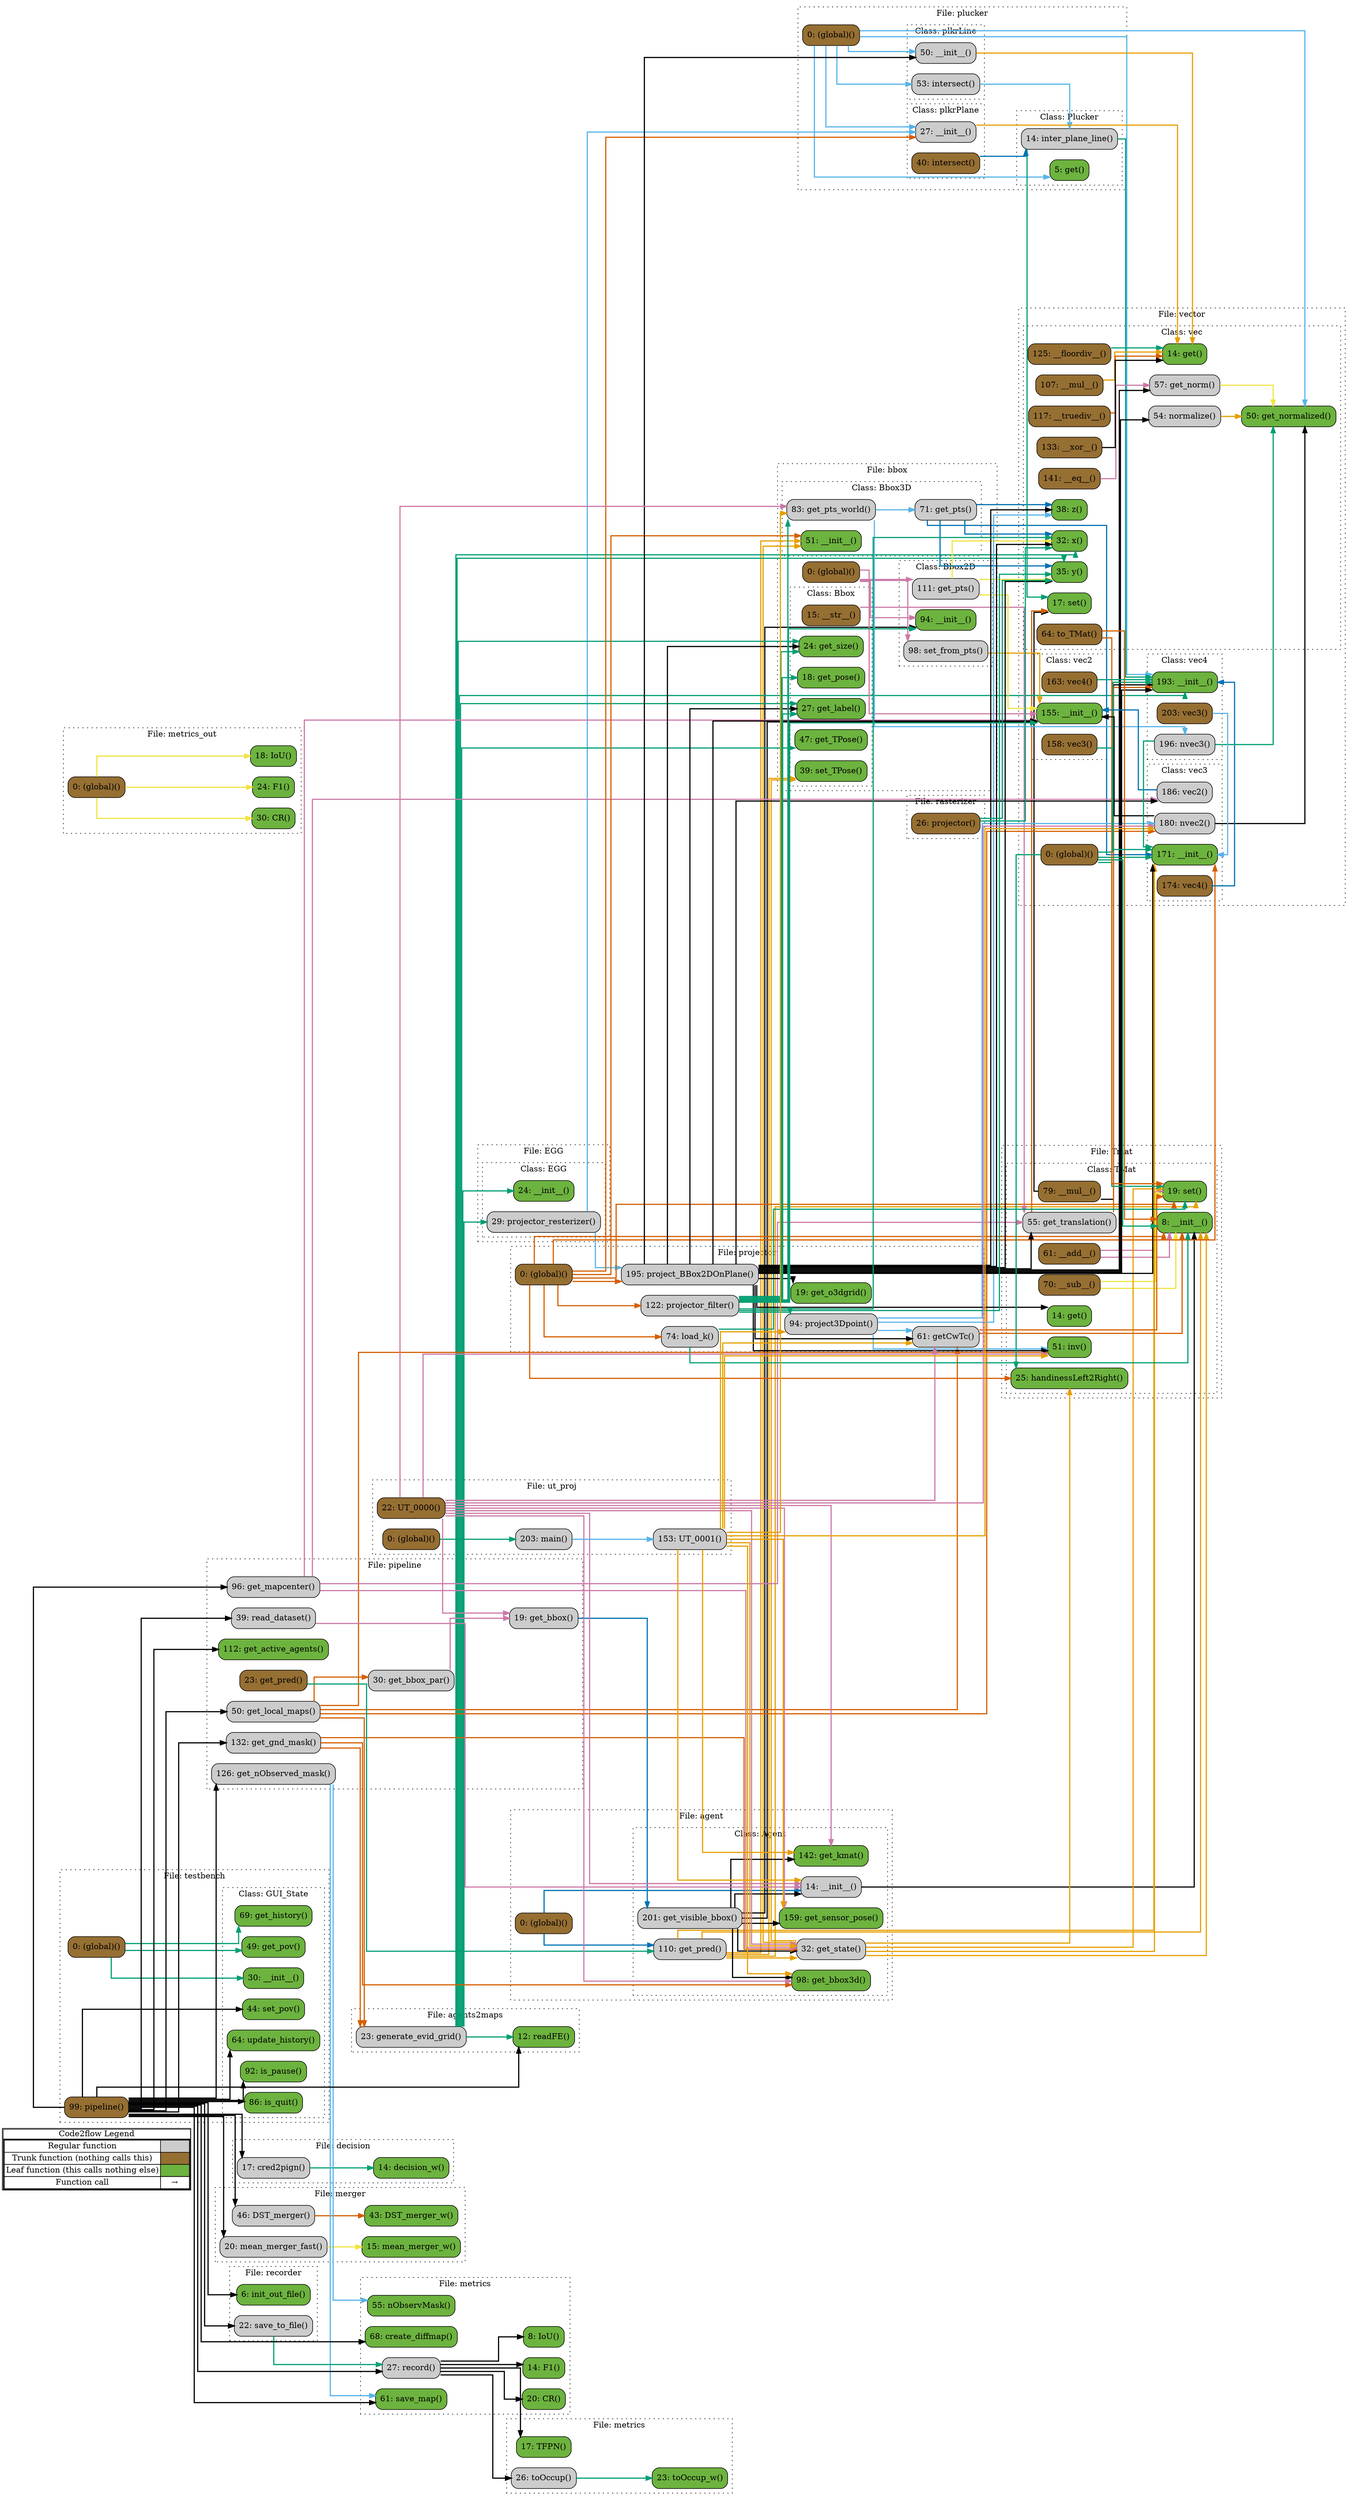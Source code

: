 digraph G {
concentrate=true;
splines="ortho";
rankdir="LR";
subgraph legend{
    rank = min;
    label = "legend";
    Legend [shape=none, margin=0, label = <
        <table cellspacing="0" cellpadding="0" border="1"><tr><td>Code2flow Legend</td></tr><tr><td>
        <table cellspacing="0">
        <tr><td>Regular function</td><td width="50px" bgcolor='#cccccc'></td></tr>
        <tr><td>Trunk function (nothing calls this)</td><td bgcolor='#966F33'></td></tr>
        <tr><td>Leaf function (this calls nothing else)</td><td bgcolor='#6db33f'></td></tr>
        <tr><td>Function call</td><td><font color='black'>&#8594;</font></td></tr>
        </table></td></tr></table>
        >];
}node_be4a7b30 [label="24: __init__()" name="EGG::EGG.__init__" shape="rect" style="rounded,filled" fillcolor="#6db33f" ];
node_9a057fca [label="29: projector_resterizer()" name="EGG::EGG.projector_resterizer" shape="rect" style="rounded,filled" fillcolor="#cccccc" ];
node_129e1fa7 [label="61: __add__()" name="Tmat::TMat.__add__" shape="rect" style="rounded,filled" fillcolor="#966F33" ];
node_a3ed733a [label="8: __init__()" name="Tmat::TMat.__init__" shape="rect" style="rounded,filled" fillcolor="#6db33f" ];
node_1c70ad70 [label="79: __mul__()" name="Tmat::TMat.__mul__" shape="rect" style="rounded,filled" fillcolor="#966F33" ];
node_ba9e1fb4 [label="70: __sub__()" name="Tmat::TMat.__sub__" shape="rect" style="rounded,filled" fillcolor="#966F33" ];
node_dc4f7469 [label="14: get()" name="Tmat::TMat.get" shape="rect" style="rounded,filled" fillcolor="#6db33f" ];
node_ba6b97c6 [label="55: get_translation()" name="Tmat::TMat.get_translation" shape="rect" style="rounded,filled" fillcolor="#cccccc" ];
node_a0618f61 [label="25: handinessLeft2Right()" name="Tmat::TMat.handinessLeft2Right" shape="rect" style="rounded,filled" fillcolor="#6db33f" ];
node_b265f142 [label="51: inv()" name="Tmat::TMat.inv" shape="rect" style="rounded,filled" fillcolor="#6db33f" ];
node_335c4992 [label="19: set()" name="Tmat::TMat.set" shape="rect" style="rounded,filled" fillcolor="#6db33f" ];
node_30267edd [label="0: (global)()" name="agent::(global)" shape="rect" style="rounded,filled" fillcolor="#966F33" ];
node_70d707e0 [label="14: __init__()" name="agent::Agent.__init__" shape="rect" style="rounded,filled" fillcolor="#cccccc" ];
node_33b36c85 [label="98: get_bbox3d()" name="agent::Agent.get_bbox3d" shape="rect" style="rounded,filled" fillcolor="#6db33f" ];
node_1848c652 [label="142: get_kmat()" name="agent::Agent.get_kmat" shape="rect" style="rounded,filled" fillcolor="#6db33f" ];
node_5edbae69 [label="110: get_pred()" name="agent::Agent.get_pred" shape="rect" style="rounded,filled" fillcolor="#cccccc" ];
node_a1e9c506 [label="159: get_sensor_pose()" name="agent::Agent.get_sensor_pose" shape="rect" style="rounded,filled" fillcolor="#6db33f" ];
node_a5d3c019 [label="32: get_state()" name="agent::Agent.get_state" shape="rect" style="rounded,filled" fillcolor="#cccccc" ];
node_da9e9408 [label="201: get_visible_bbox()" name="agent::Agent.get_visible_bbox" shape="rect" style="rounded,filled" fillcolor="#cccccc" ];
node_5f918a33 [label="23: generate_evid_grid()" name="agents2maps::generate_evid_grid" shape="rect" style="rounded,filled" fillcolor="#cccccc" ];
node_0011c80f [label="12: readFE()" name="agents2maps::readFE" shape="rect" style="rounded,filled" fillcolor="#6db33f" ];
node_c14fb05f [label="0: (global)()" name="bbox::(global)" shape="rect" style="rounded,filled" fillcolor="#966F33" ];
node_92352357 [label="15: __str__()" name="bbox::Bbox.__str__" shape="rect" style="rounded,filled" fillcolor="#966F33" ];
node_1adc32c6 [label="47: get_TPose()" name="bbox::Bbox.get_TPose" shape="rect" style="rounded,filled" fillcolor="#6db33f" ];
node_be3a6b54 [label="27: get_label()" name="bbox::Bbox.get_label" shape="rect" style="rounded,filled" fillcolor="#6db33f" ];
node_7fe3eb3d [label="18: get_pose()" name="bbox::Bbox.get_pose" shape="rect" style="rounded,filled" fillcolor="#6db33f" ];
node_be5d6eef [label="24: get_size()" name="bbox::Bbox.get_size" shape="rect" style="rounded,filled" fillcolor="#6db33f" ];
node_6a9101dc [label="39: set_TPose()" name="bbox::Bbox.set_TPose" shape="rect" style="rounded,filled" fillcolor="#6db33f" ];
node_34c6817d [label="94: __init__()" name="bbox::Bbox2D.__init__" shape="rect" style="rounded,filled" fillcolor="#6db33f" ];
node_fa83468c [label="111: get_pts()" name="bbox::Bbox2D.get_pts" shape="rect" style="rounded,filled" fillcolor="#cccccc" ];
node_b1f61be1 [label="98: set_from_pts()" name="bbox::Bbox2D.set_from_pts" shape="rect" style="rounded,filled" fillcolor="#cccccc" ];
node_7354f742 [label="51: __init__()" name="bbox::Bbox3D.__init__" shape="rect" style="rounded,filled" fillcolor="#6db33f" ];
node_28c025ad [label="71: get_pts()" name="bbox::Bbox3D.get_pts" shape="rect" style="rounded,filled" fillcolor="#cccccc" ];
node_71602362 [label="83: get_pts_world()" name="bbox::Bbox3D.get_pts_world" shape="rect" style="rounded,filled" fillcolor="#cccccc" ];
node_8389bcab [label="17: cred2pign()" name="decision::cred2pign" shape="rect" style="rounded,filled" fillcolor="#cccccc" ];
node_955a067a [label="14: decision_w()" name="decision::decision_w" shape="rect" style="rounded,filled" fillcolor="#6db33f" ];
node_6cd3e0a6 [label="46: DST_merger()" name="merger::DST_merger" shape="rect" style="rounded,filled" fillcolor="#cccccc" ];
node_70023d45 [label="43: DST_merger_w()" name="merger::DST_merger_w" shape="rect" style="rounded,filled" fillcolor="#6db33f" ];
node_2e8beb94 [label="20: mean_merger_fast()" name="merger::mean_merger_fast" shape="rect" style="rounded,filled" fillcolor="#cccccc" ];
node_44077a75 [label="15: mean_merger_w()" name="merger::mean_merger_w" shape="rect" style="rounded,filled" fillcolor="#6db33f" ];
node_a3e2378a [label="20: CR()" name="metrics::CR" shape="rect" style="rounded,filled" fillcolor="#6db33f" ];
node_49da846e [label="14: F1()" name="metrics::F1" shape="rect" style="rounded,filled" fillcolor="#6db33f" ];
node_23b2f1bc [label="8: IoU()" name="metrics::IoU" shape="rect" style="rounded,filled" fillcolor="#6db33f" ];
node_c1853efe [label="17: TFPN()" name="metrics::TFPN" shape="rect" style="rounded,filled" fillcolor="#6db33f" ];
node_964ee5c9 [label="68: create_diffmap()" name="metrics::create_diffmap" shape="rect" style="rounded,filled" fillcolor="#6db33f" ];
node_1f5919d9 [label="55: nObservMask()" name="metrics::nObservMask" shape="rect" style="rounded,filled" fillcolor="#6db33f" ];
node_a4c72c90 [label="27: record()" name="metrics::record" shape="rect" style="rounded,filled" fillcolor="#cccccc" ];
node_75cc2ab3 [label="61: save_map()" name="metrics::save_map" shape="rect" style="rounded,filled" fillcolor="#6db33f" ];
node_550a6993 [label="26: toOccup()" name="metrics::toOccup" shape="rect" style="rounded,filled" fillcolor="#cccccc" ];
node_4aa0bf5e [label="23: toOccup_w()" name="metrics::toOccup_w" shape="rect" style="rounded,filled" fillcolor="#6db33f" ];
node_ae5aaad4 [label="0: (global)()" name="metrics_out::(global)" shape="rect" style="rounded,filled" fillcolor="#966F33" ];
node_323cf3de [label="30: CR()" name="metrics_out::CR" shape="rect" style="rounded,filled" fillcolor="#6db33f" ];
node_67f3921a [label="24: F1()" name="metrics_out::F1" shape="rect" style="rounded,filled" fillcolor="#6db33f" ];
node_999586d9 [label="18: IoU()" name="metrics_out::IoU" shape="rect" style="rounded,filled" fillcolor="#6db33f" ];
node_951043c9 [label="112: get_active_agents()" name="pipeline::get_active_agents" shape="rect" style="rounded,filled" fillcolor="#6db33f" ];
node_b1f3bcfd [label="19: get_bbox()" name="pipeline::get_bbox" shape="rect" style="rounded,filled" fillcolor="#cccccc" ];
node_72640a1f [label="30: get_bbox_par()" name="pipeline::get_bbox_par" shape="rect" style="rounded,filled" fillcolor="#cccccc" ];
node_384ac516 [label="132: get_gnd_mask()" name="pipeline::get_gnd_mask" shape="rect" style="rounded,filled" fillcolor="#cccccc" ];
node_7a9f2a86 [label="50: get_local_maps()" name="pipeline::get_local_maps" shape="rect" style="rounded,filled" fillcolor="#cccccc" ];
node_ec7007c7 [label="96: get_mapcenter()" name="pipeline::get_mapcenter" shape="rect" style="rounded,filled" fillcolor="#cccccc" ];
node_e1a120b2 [label="126: get_nObserved_mask()" name="pipeline::get_nObserved_mask" shape="rect" style="rounded,filled" fillcolor="#cccccc" ];
node_4a3d864b [label="23: get_pred()" name="pipeline::get_pred" shape="rect" style="rounded,filled" fillcolor="#966F33" ];
node_dc359b5f [label="39: read_dataset()" name="pipeline::read_dataset" shape="rect" style="rounded,filled" fillcolor="#cccccc" ];
node_04e0922a [label="0: (global)()" name="plucker::(global)" shape="rect" style="rounded,filled" fillcolor="#966F33" ];
node_fecd6ce9 [label="5: get()" name="plucker::Plucker.get" shape="rect" style="rounded,filled" fillcolor="#6db33f" ];
node_056e42b3 [label="14: inter_plane_line()" name="plucker::Plucker.inter_plane_line" shape="rect" style="rounded,filled" fillcolor="#cccccc" ];
node_36e1bcd9 [label="50: __init__()" name="plucker::plkrLine.__init__" shape="rect" style="rounded,filled" fillcolor="#cccccc" ];
node_ba3af51a [label="53: intersect()" name="plucker::plkrLine.intersect" shape="rect" style="rounded,filled" fillcolor="#cccccc" ];
node_0efd8c21 [label="27: __init__()" name="plucker::plkrPlane.__init__" shape="rect" style="rounded,filled" fillcolor="#cccccc" ];
node_283eab05 [label="40: intersect()" name="plucker::plkrPlane.intersect" shape="rect" style="rounded,filled" fillcolor="#966F33" ];
node_780161ae [label="0: (global)()" name="projector::(global)" shape="rect" style="rounded,filled" fillcolor="#966F33" ];
node_ca1a81fe [label="61: getCwTc()" name="projector::getCwTc" shape="rect" style="rounded,filled" fillcolor="#cccccc" ];
node_4a9c868c [label="19: get_o3dgrid()" name="projector::get_o3dgrid" shape="rect" style="rounded,filled" fillcolor="#6db33f" ];
node_070f89db [label="74: load_k()" name="projector::load_k" shape="rect" style="rounded,filled" fillcolor="#cccccc" ];
node_a23d5e8a [label="94: project3Dpoint()" name="projector::project3Dpoint" shape="rect" style="rounded,filled" fillcolor="#cccccc" ];
node_630411d0 [label="195: project_BBox2DOnPlane()" name="projector::project_BBox2DOnPlane" shape="rect" style="rounded,filled" fillcolor="#cccccc" ];
node_a3a86103 [label="122: projector_filter()" name="projector::projector_filter" shape="rect" style="rounded,filled" fillcolor="#cccccc" ];
node_1f8df97b [label="26: projector()" name="rasterizer::projector" shape="rect" style="rounded,filled" fillcolor="#966F33" ];
node_044d73ef [label="6: init_out_file()" name="recorder::init_out_file" shape="rect" style="rounded,filled" fillcolor="#6db33f" ];
node_077b64eb [label="22: save_to_file()" name="recorder::save_to_file" shape="rect" style="rounded,filled" fillcolor="#cccccc" ];
node_8851522b [label="0: (global)()" name="testbench::(global)" shape="rect" style="rounded,filled" fillcolor="#966F33" ];
node_963dc16e [label="30: __init__()" name="testbench::GUI_State.__init__" shape="rect" style="rounded,filled" fillcolor="#6db33f" ];
node_42f934ab [label="69: get_history()" name="testbench::GUI_State.get_history" shape="rect" style="rounded,filled" fillcolor="#6db33f" ];
node_02df76ec [label="49: get_pov()" name="testbench::GUI_State.get_pov" shape="rect" style="rounded,filled" fillcolor="#6db33f" ];
node_32712435 [label="92: is_pause()" name="testbench::GUI_State.is_pause" shape="rect" style="rounded,filled" fillcolor="#6db33f" ];
node_87cc2e27 [label="86: is_quit()" name="testbench::GUI_State.is_quit" shape="rect" style="rounded,filled" fillcolor="#6db33f" ];
node_213ff641 [label="44: set_pov()" name="testbench::GUI_State.set_pov" shape="rect" style="rounded,filled" fillcolor="#6db33f" ];
node_d2e171f0 [label="64: update_history()" name="testbench::GUI_State.update_history" shape="rect" style="rounded,filled" fillcolor="#6db33f" ];
node_de81ec60 [label="99: pipeline()" name="testbench::pipeline" shape="rect" style="rounded,filled" fillcolor="#966F33" ];
node_df91437b [label="0: (global)()" name="ut_proj::(global)" shape="rect" style="rounded,filled" fillcolor="#966F33" ];
node_6068c14f [label="22: UT_0000()" name="ut_proj::UT_0000" shape="rect" style="rounded,filled" fillcolor="#966F33" ];
node_94da1c31 [label="153: UT_0001()" name="ut_proj::UT_0001" shape="rect" style="rounded,filled" fillcolor="#cccccc" ];
node_b1f0aca2 [label="203: main()" name="ut_proj::main" shape="rect" style="rounded,filled" fillcolor="#cccccc" ];
node_8e1653e3 [label="0: (global)()" name="vector::(global)" shape="rect" style="rounded,filled" fillcolor="#966F33" ];
node_367a4c17 [label="141: __eq__()" name="vector::vec.__eq__" shape="rect" style="rounded,filled" fillcolor="#966F33" ];
node_047be9e3 [label="125: __floordiv__()" name="vector::vec.__floordiv__" shape="rect" style="rounded,filled" fillcolor="#966F33" ];
node_9475fe11 [label="107: __mul__()" name="vector::vec.__mul__" shape="rect" style="rounded,filled" fillcolor="#966F33" ];
node_bbb4d506 [label="117: __truediv__()" name="vector::vec.__truediv__" shape="rect" style="rounded,filled" fillcolor="#966F33" ];
node_30e3ed70 [label="133: __xor__()" name="vector::vec.__xor__" shape="rect" style="rounded,filled" fillcolor="#966F33" ];
node_23072eaf [label="14: get()" name="vector::vec.get" shape="rect" style="rounded,filled" fillcolor="#6db33f" ];
node_693841b4 [label="57: get_norm()" name="vector::vec.get_norm" shape="rect" style="rounded,filled" fillcolor="#cccccc" ];
node_b1a050ec [label="50: get_normalized()" name="vector::vec.get_normalized" shape="rect" style="rounded,filled" fillcolor="#6db33f" ];
node_7d39d991 [label="54: normalize()" name="vector::vec.normalize" shape="rect" style="rounded,filled" fillcolor="#cccccc" ];
node_040eab3c [label="17: set()" name="vector::vec.set" shape="rect" style="rounded,filled" fillcolor="#6db33f" ];
node_d2daccce [label="64: to_TMat()" name="vector::vec.to_TMat" shape="rect" style="rounded,filled" fillcolor="#966F33" ];
node_aafcffd1 [label="32: x()" name="vector::vec.x" shape="rect" style="rounded,filled" fillcolor="#6db33f" ];
node_fe43d996 [label="35: y()" name="vector::vec.y" shape="rect" style="rounded,filled" fillcolor="#6db33f" ];
node_f46b9be0 [label="38: z()" name="vector::vec.z" shape="rect" style="rounded,filled" fillcolor="#6db33f" ];
node_e2beb63b [label="155: __init__()" name="vector::vec2.__init__" shape="rect" style="rounded,filled" fillcolor="#6db33f" ];
node_afa3f38b [label="158: vec3()" name="vector::vec2.vec3" shape="rect" style="rounded,filled" fillcolor="#966F33" ];
node_3c2fcd23 [label="163: vec4()" name="vector::vec2.vec4" shape="rect" style="rounded,filled" fillcolor="#966F33" ];
node_878e832e [label="171: __init__()" name="vector::vec3.__init__" shape="rect" style="rounded,filled" fillcolor="#6db33f" ];
node_68e38ce0 [label="180: nvec2()" name="vector::vec3.nvec2" shape="rect" style="rounded,filled" fillcolor="#cccccc" ];
node_4adcc165 [label="186: vec2()" name="vector::vec3.vec2" shape="rect" style="rounded,filled" fillcolor="#cccccc" ];
node_6fe3c22d [label="174: vec4()" name="vector::vec3.vec4" shape="rect" style="rounded,filled" fillcolor="#966F33" ];
node_be8b83be [label="193: __init__()" name="vector::vec4.__init__" shape="rect" style="rounded,filled" fillcolor="#6db33f" ];
node_d7f5c06b [label="196: nvec3()" name="vector::vec4.nvec3" shape="rect" style="rounded,filled" fillcolor="#cccccc" ];
node_b636af3a [label="203: vec3()" name="vector::vec4.vec3" shape="rect" style="rounded,filled" fillcolor="#966F33" ];
node_9a057fca -> node_0efd8c21 [color="#56B4E9" penwidth="2"];
node_9a057fca -> node_630411d0 [color="#56B4E9" penwidth="2"];
node_129e1fa7 -> node_a3ed733a [color="#CC79A7" penwidth="2"];
node_129e1fa7 -> node_335c4992 [color="#CC79A7" penwidth="2"];
node_1c70ad70 -> node_040eab3c [color="#000000" penwidth="2"];
node_1c70ad70 -> node_be8b83be [color="#000000" penwidth="2"];
node_1c70ad70 -> node_be8b83be [color="#000000" penwidth="2"];
node_ba9e1fb4 -> node_a3ed733a [color="#F0E442" penwidth="2"];
node_ba9e1fb4 -> node_335c4992 [color="#F0E442" penwidth="2"];
node_ba6b97c6 -> node_040eab3c [color="#D55E00" penwidth="2"];
node_ba6b97c6 -> node_be8b83be [color="#D55E00" penwidth="2"];
node_30267edd -> node_70d707e0 [color="#0072B2" penwidth="2"];
node_30267edd -> node_5edbae69 [color="#0072B2" penwidth="2"];
node_70d707e0 -> node_a3ed733a [color="#000000" penwidth="2"];
node_5edbae69 -> node_a3ed733a [color="#E69F00" penwidth="2"];
node_5edbae69 -> node_335c4992 [color="#E69F00" penwidth="2"];
node_5edbae69 -> node_a5d3c019 [color="#E69F00" penwidth="2"];
node_5edbae69 -> node_6a9101dc [color="#E69F00" penwidth="2"];
node_5edbae69 -> node_7354f742 [color="#E69F00" penwidth="2"];
node_5edbae69 -> node_878e832e [color="#E69F00" penwidth="2"];
node_5edbae69 -> node_878e832e [color="#E69F00" penwidth="2"];
node_a5d3c019 -> node_a3ed733a [color="#E69F00" penwidth="2"];
node_a5d3c019 -> node_a0618f61 [color="#E69F00" penwidth="2"];
node_a5d3c019 -> node_a0618f61 [color="#E69F00" penwidth="2"];
node_a5d3c019 -> node_a0618f61 [color="#E69F00" penwidth="2"];
node_a5d3c019 -> node_335c4992 [color="#E69F00" penwidth="2"];
node_a5d3c019 -> node_6a9101dc [color="#E69F00" penwidth="2"];
node_a5d3c019 -> node_7354f742 [color="#E69F00" penwidth="2"];
node_a5d3c019 -> node_878e832e [color="#E69F00" penwidth="2"];
node_a5d3c019 -> node_878e832e [color="#E69F00" penwidth="2"];
node_da9e9408 -> node_70d707e0 [color="#000000" penwidth="2"];
node_da9e9408 -> node_33b36c85 [color="#000000" penwidth="2"];
node_da9e9408 -> node_1848c652 [color="#000000" penwidth="2"];
node_da9e9408 -> node_a1e9c506 [color="#000000" penwidth="2"];
node_da9e9408 -> node_a5d3c019 [color="#000000" penwidth="2"];
node_da9e9408 -> node_a5d3c019 [color="#000000" penwidth="2"];
node_da9e9408 -> node_34c6817d [color="#000000" penwidth="2"];
node_da9e9408 -> node_e2beb63b [color="#000000" penwidth="2"];
node_da9e9408 -> node_e2beb63b [color="#000000" penwidth="2"];
node_5f918a33 -> node_be4a7b30 [color="#009E73" penwidth="2"];
node_5f918a33 -> node_9a057fca [color="#009E73" penwidth="2"];
node_5f918a33 -> node_0011c80f [color="#009E73" penwidth="2"];
node_5f918a33 -> node_1adc32c6 [color="#009E73" penwidth="2"];
node_5f918a33 -> node_be3a6b54 [color="#009E73" penwidth="2"];
node_5f918a33 -> node_be5d6eef [color="#009E73" penwidth="2"];
node_5f918a33 -> node_aafcffd1 [color="#009E73" penwidth="2"];
node_5f918a33 -> node_fe43d996 [color="#009E73" penwidth="2"];
node_5f918a33 -> node_be8b83be [color="#009E73" penwidth="2"];
node_c14fb05f -> node_34c6817d [color="#CC79A7" penwidth="2"];
node_c14fb05f -> node_fa83468c [color="#CC79A7" penwidth="2"];
node_c14fb05f -> node_b1f61be1 [color="#CC79A7" penwidth="2"];
node_c14fb05f -> node_e2beb63b [color="#CC79A7" penwidth="2"];
node_c14fb05f -> node_e2beb63b [color="#CC79A7" penwidth="2"];
node_c14fb05f -> node_e2beb63b [color="#CC79A7" penwidth="2"];
node_c14fb05f -> node_e2beb63b [color="#CC79A7" penwidth="2"];
node_92352357 -> node_ba6b97c6 [color="#CC79A7" penwidth="2"];
node_fa83468c -> node_aafcffd1 [color="#F0E442" penwidth="2"];
node_fa83468c -> node_aafcffd1 [color="#F0E442" penwidth="2"];
node_fa83468c -> node_aafcffd1 [color="#F0E442" penwidth="2"];
node_fa83468c -> node_aafcffd1 [color="#F0E442" penwidth="2"];
node_fa83468c -> node_aafcffd1 [color="#F0E442" penwidth="2"];
node_fa83468c -> node_aafcffd1 [color="#F0E442" penwidth="2"];
node_fa83468c -> node_fe43d996 [color="#F0E442" penwidth="2"];
node_fa83468c -> node_fe43d996 [color="#F0E442" penwidth="2"];
node_fa83468c -> node_fe43d996 [color="#F0E442" penwidth="2"];
node_fa83468c -> node_fe43d996 [color="#F0E442" penwidth="2"];
node_fa83468c -> node_fe43d996 [color="#F0E442" penwidth="2"];
node_fa83468c -> node_fe43d996 [color="#F0E442" penwidth="2"];
node_fa83468c -> node_e2beb63b [color="#F0E442" penwidth="2"];
node_fa83468c -> node_e2beb63b [color="#F0E442" penwidth="2"];
node_fa83468c -> node_e2beb63b [color="#F0E442" penwidth="2"];
node_fa83468c -> node_e2beb63b [color="#F0E442" penwidth="2"];
node_b1f61be1 -> node_e2beb63b [color="#E69F00" penwidth="2"];
node_b1f61be1 -> node_e2beb63b [color="#E69F00" penwidth="2"];
node_28c025ad -> node_aafcffd1 [color="#0072B2" penwidth="2"];
node_28c025ad -> node_aafcffd1 [color="#0072B2" penwidth="2"];
node_28c025ad -> node_aafcffd1 [color="#0072B2" penwidth="2"];
node_28c025ad -> node_aafcffd1 [color="#0072B2" penwidth="2"];
node_28c025ad -> node_aafcffd1 [color="#0072B2" penwidth="2"];
node_28c025ad -> node_aafcffd1 [color="#0072B2" penwidth="2"];
node_28c025ad -> node_aafcffd1 [color="#0072B2" penwidth="2"];
node_28c025ad -> node_aafcffd1 [color="#0072B2" penwidth="2"];
node_28c025ad -> node_aafcffd1 [color="#0072B2" penwidth="2"];
node_28c025ad -> node_aafcffd1 [color="#0072B2" penwidth="2"];
node_28c025ad -> node_aafcffd1 [color="#0072B2" penwidth="2"];
node_28c025ad -> node_aafcffd1 [color="#0072B2" penwidth="2"];
node_28c025ad -> node_fe43d996 [color="#0072B2" penwidth="2"];
node_28c025ad -> node_fe43d996 [color="#0072B2" penwidth="2"];
node_28c025ad -> node_fe43d996 [color="#0072B2" penwidth="2"];
node_28c025ad -> node_fe43d996 [color="#0072B2" penwidth="2"];
node_28c025ad -> node_fe43d996 [color="#0072B2" penwidth="2"];
node_28c025ad -> node_fe43d996 [color="#0072B2" penwidth="2"];
node_28c025ad -> node_fe43d996 [color="#0072B2" penwidth="2"];
node_28c025ad -> node_fe43d996 [color="#0072B2" penwidth="2"];
node_28c025ad -> node_fe43d996 [color="#0072B2" penwidth="2"];
node_28c025ad -> node_fe43d996 [color="#0072B2" penwidth="2"];
node_28c025ad -> node_fe43d996 [color="#0072B2" penwidth="2"];
node_28c025ad -> node_fe43d996 [color="#0072B2" penwidth="2"];
node_28c025ad -> node_f46b9be0 [color="#0072B2" penwidth="2"];
node_28c025ad -> node_f46b9be0 [color="#0072B2" penwidth="2"];
node_28c025ad -> node_f46b9be0 [color="#0072B2" penwidth="2"];
node_28c025ad -> node_f46b9be0 [color="#0072B2" penwidth="2"];
node_28c025ad -> node_f46b9be0 [color="#0072B2" penwidth="2"];
node_28c025ad -> node_f46b9be0 [color="#0072B2" penwidth="2"];
node_28c025ad -> node_f46b9be0 [color="#0072B2" penwidth="2"];
node_28c025ad -> node_f46b9be0 [color="#0072B2" penwidth="2"];
node_28c025ad -> node_f46b9be0 [color="#0072B2" penwidth="2"];
node_28c025ad -> node_f46b9be0 [color="#0072B2" penwidth="2"];
node_28c025ad -> node_f46b9be0 [color="#0072B2" penwidth="2"];
node_28c025ad -> node_f46b9be0 [color="#0072B2" penwidth="2"];
node_28c025ad -> node_878e832e [color="#0072B2" penwidth="2"];
node_28c025ad -> node_878e832e [color="#0072B2" penwidth="2"];
node_28c025ad -> node_878e832e [color="#0072B2" penwidth="2"];
node_28c025ad -> node_878e832e [color="#0072B2" penwidth="2"];
node_28c025ad -> node_878e832e [color="#0072B2" penwidth="2"];
node_28c025ad -> node_878e832e [color="#0072B2" penwidth="2"];
node_28c025ad -> node_878e832e [color="#0072B2" penwidth="2"];
node_28c025ad -> node_878e832e [color="#0072B2" penwidth="2"];
node_71602362 -> node_28c025ad [color="#56B4E9" penwidth="2"];
node_71602362 -> node_d7f5c06b [color="#56B4E9" penwidth="2"];
node_8389bcab -> node_955a067a [color="#009E73" penwidth="2"];
node_6cd3e0a6 -> node_70023d45 [color="#D55E00" penwidth="2"];
node_2e8beb94 -> node_44077a75 [color="#F0E442" penwidth="2"];
node_a4c72c90 -> node_a3e2378a [color="#000000" penwidth="2"];
node_a4c72c90 -> node_a3e2378a [color="#000000" penwidth="2"];
node_a4c72c90 -> node_49da846e [color="#000000" penwidth="2"];
node_a4c72c90 -> node_49da846e [color="#000000" penwidth="2"];
node_a4c72c90 -> node_23b2f1bc [color="#000000" penwidth="2"];
node_a4c72c90 -> node_23b2f1bc [color="#000000" penwidth="2"];
node_a4c72c90 -> node_c1853efe [color="#000000" penwidth="2"];
node_a4c72c90 -> node_c1853efe [color="#000000" penwidth="2"];
node_a4c72c90 -> node_550a6993 [color="#000000" penwidth="2"];
node_a4c72c90 -> node_550a6993 [color="#000000" penwidth="2"];
node_550a6993 -> node_4aa0bf5e [color="#009E73" penwidth="2"];
node_ae5aaad4 -> node_323cf3de [color="#F0E442" penwidth="2"];
node_ae5aaad4 -> node_67f3921a [color="#F0E442" penwidth="2"];
node_ae5aaad4 -> node_999586d9 [color="#F0E442" penwidth="2"];
node_b1f3bcfd -> node_da9e9408 [color="#0072B2" penwidth="2"];
node_72640a1f -> node_b1f3bcfd [color="#CC79A7" penwidth="2"];
node_384ac516 -> node_33b36c85 [color="#D55E00" penwidth="2"];
node_384ac516 -> node_a5d3c019 [color="#D55E00" penwidth="2"];
node_384ac516 -> node_5f918a33 [color="#D55E00" penwidth="2"];
node_7a9f2a86 -> node_b265f142 [color="#D55E00" penwidth="2"];
node_7a9f2a86 -> node_5f918a33 [color="#D55E00" penwidth="2"];
node_7a9f2a86 -> node_72640a1f [color="#D55E00" penwidth="2"];
node_7a9f2a86 -> node_ca1a81fe [color="#D55E00" penwidth="2"];
node_7a9f2a86 -> node_68e38ce0 [color="#D55E00" penwidth="2"];
node_ec7007c7 -> node_ba6b97c6 [color="#CC79A7" penwidth="2"];
node_ec7007c7 -> node_a5d3c019 [color="#CC79A7" penwidth="2"];
node_ec7007c7 -> node_e2beb63b [color="#CC79A7" penwidth="2"];
node_ec7007c7 -> node_4adcc165 [color="#CC79A7" penwidth="2"];
node_e1a120b2 -> node_1f5919d9 [color="#56B4E9" penwidth="2"];
node_e1a120b2 -> node_75cc2ab3 [color="#56B4E9" penwidth="2"];
node_4a3d864b -> node_5edbae69 [color="#009E73" penwidth="2"];
node_dc359b5f -> node_70d707e0 [color="#CC79A7" penwidth="2"];
node_dc359b5f -> node_70d707e0 [color="#CC79A7" penwidth="2"];
node_04e0922a -> node_fecd6ce9 [color="#56B4E9" penwidth="2"];
node_04e0922a -> node_fecd6ce9 [color="#56B4E9" penwidth="2"];
node_04e0922a -> node_36e1bcd9 [color="#56B4E9" penwidth="2"];
node_04e0922a -> node_ba3af51a [color="#56B4E9" penwidth="2"];
node_04e0922a -> node_0efd8c21 [color="#56B4E9" penwidth="2"];
node_04e0922a -> node_b1a050ec [color="#56B4E9" penwidth="2"];
node_04e0922a -> node_be8b83be [color="#56B4E9" penwidth="2"];
node_04e0922a -> node_be8b83be [color="#56B4E9" penwidth="2"];
node_04e0922a -> node_be8b83be [color="#56B4E9" penwidth="2"];
node_04e0922a -> node_be8b83be [color="#56B4E9" penwidth="2"];
node_04e0922a -> node_be8b83be [color="#56B4E9" penwidth="2"];
node_056e42b3 -> node_040eab3c [color="#009E73" penwidth="2"];
node_056e42b3 -> node_be8b83be [color="#009E73" penwidth="2"];
node_36e1bcd9 -> node_23072eaf [color="#E69F00" penwidth="2"];
node_36e1bcd9 -> node_23072eaf [color="#E69F00" penwidth="2"];
node_36e1bcd9 -> node_23072eaf [color="#E69F00" penwidth="2"];
node_36e1bcd9 -> node_23072eaf [color="#E69F00" penwidth="2"];
node_ba3af51a -> node_056e42b3 [color="#56B4E9" penwidth="2"];
node_0efd8c21 -> node_23072eaf [color="#E69F00" penwidth="2"];
node_0efd8c21 -> node_23072eaf [color="#E69F00" penwidth="2"];
node_0efd8c21 -> node_23072eaf [color="#E69F00" penwidth="2"];
node_283eab05 -> node_056e42b3 [color="#0072B2" penwidth="2"];
node_780161ae -> node_a3ed733a [color="#D55E00" penwidth="2"];
node_780161ae -> node_a3ed733a [color="#D55E00" penwidth="2"];
node_780161ae -> node_a0618f61 [color="#D55E00" penwidth="2"];
node_780161ae -> node_a0618f61 [color="#D55E00" penwidth="2"];
node_780161ae -> node_335c4992 [color="#D55E00" penwidth="2"];
node_780161ae -> node_335c4992 [color="#D55E00" penwidth="2"];
node_780161ae -> node_7354f742 [color="#D55E00" penwidth="2"];
node_780161ae -> node_0efd8c21 [color="#D55E00" penwidth="2"];
node_780161ae -> node_070f89db [color="#D55E00" penwidth="2"];
node_780161ae -> node_630411d0 [color="#D55E00" penwidth="2"];
node_780161ae -> node_a3a86103 [color="#D55E00" penwidth="2"];
node_780161ae -> node_878e832e [color="#D55E00" penwidth="2"];
node_780161ae -> node_878e832e [color="#D55E00" penwidth="2"];
node_ca1a81fe -> node_a3ed733a [color="#D55E00" penwidth="2"];
node_ca1a81fe -> node_335c4992 [color="#D55E00" penwidth="2"];
node_070f89db -> node_a3ed733a [color="#009E73" penwidth="2"];
node_070f89db -> node_335c4992 [color="#009E73" penwidth="2"];
node_a23d5e8a -> node_b265f142 [color="#56B4E9" penwidth="2"];
node_a23d5e8a -> node_ca1a81fe [color="#56B4E9" penwidth="2"];
node_a23d5e8a -> node_f46b9be0 [color="#56B4E9" penwidth="2"];
node_a23d5e8a -> node_68e38ce0 [color="#56B4E9" penwidth="2"];
node_630411d0 -> node_dc4f7469 [color="#000000" penwidth="2"];
node_630411d0 -> node_ba6b97c6 [color="#000000" penwidth="2"];
node_630411d0 -> node_ba6b97c6 [color="#000000" penwidth="2"];
node_630411d0 -> node_b265f142 [color="#000000" penwidth="2"];
node_630411d0 -> node_be3a6b54 [color="#000000" penwidth="2"];
node_630411d0 -> node_be5d6eef [color="#000000" penwidth="2"];
node_630411d0 -> node_be5d6eef [color="#000000" penwidth="2"];
node_630411d0 -> node_be5d6eef [color="#000000" penwidth="2"];
node_630411d0 -> node_be5d6eef [color="#000000" penwidth="2"];
node_630411d0 -> node_be5d6eef [color="#000000" penwidth="2"];
node_630411d0 -> node_be5d6eef [color="#000000" penwidth="2"];
node_630411d0 -> node_36e1bcd9 [color="#000000" penwidth="2"];
node_630411d0 -> node_ca1a81fe [color="#000000" penwidth="2"];
node_630411d0 -> node_4a9c868c [color="#000000" penwidth="2"];
node_630411d0 -> node_693841b4 [color="#000000" penwidth="2"];
node_630411d0 -> node_693841b4 [color="#000000" penwidth="2"];
node_630411d0 -> node_7d39d991 [color="#000000" penwidth="2"];
node_630411d0 -> node_aafcffd1 [color="#000000" penwidth="2"];
node_630411d0 -> node_aafcffd1 [color="#000000" penwidth="2"];
node_630411d0 -> node_aafcffd1 [color="#000000" penwidth="2"];
node_630411d0 -> node_aafcffd1 [color="#000000" penwidth="2"];
node_630411d0 -> node_aafcffd1 [color="#000000" penwidth="2"];
node_630411d0 -> node_aafcffd1 [color="#000000" penwidth="2"];
node_630411d0 -> node_aafcffd1 [color="#000000" penwidth="2"];
node_630411d0 -> node_aafcffd1 [color="#000000" penwidth="2"];
node_630411d0 -> node_aafcffd1 [color="#000000" penwidth="2"];
node_630411d0 -> node_aafcffd1 [color="#000000" penwidth="2"];
node_630411d0 -> node_aafcffd1 [color="#000000" penwidth="2"];
node_630411d0 -> node_fe43d996 [color="#000000" penwidth="2"];
node_630411d0 -> node_fe43d996 [color="#000000" penwidth="2"];
node_630411d0 -> node_fe43d996 [color="#000000" penwidth="2"];
node_630411d0 -> node_fe43d996 [color="#000000" penwidth="2"];
node_630411d0 -> node_fe43d996 [color="#000000" penwidth="2"];
node_630411d0 -> node_fe43d996 [color="#000000" penwidth="2"];
node_630411d0 -> node_fe43d996 [color="#000000" penwidth="2"];
node_630411d0 -> node_fe43d996 [color="#000000" penwidth="2"];
node_630411d0 -> node_fe43d996 [color="#000000" penwidth="2"];
node_630411d0 -> node_fe43d996 [color="#000000" penwidth="2"];
node_630411d0 -> node_fe43d996 [color="#000000" penwidth="2"];
node_630411d0 -> node_f46b9be0 [color="#000000" penwidth="2"];
node_630411d0 -> node_f46b9be0 [color="#000000" penwidth="2"];
node_630411d0 -> node_f46b9be0 [color="#000000" penwidth="2"];
node_630411d0 -> node_f46b9be0 [color="#000000" penwidth="2"];
node_630411d0 -> node_f46b9be0 [color="#000000" penwidth="2"];
node_630411d0 -> node_e2beb63b [color="#000000" penwidth="2"];
node_630411d0 -> node_878e832e [color="#000000" penwidth="2"];
node_630411d0 -> node_878e832e [color="#000000" penwidth="2"];
node_630411d0 -> node_878e832e [color="#000000" penwidth="2"];
node_630411d0 -> node_4adcc165 [color="#000000" penwidth="2"];
node_630411d0 -> node_be8b83be [color="#000000" penwidth="2"];
node_a3a86103 -> node_be3a6b54 [color="#009E73" penwidth="2"];
node_a3a86103 -> node_7fe3eb3d [color="#009E73" penwidth="2"];
node_a3a86103 -> node_7fe3eb3d [color="#009E73" penwidth="2"];
node_a3a86103 -> node_be5d6eef [color="#009E73" penwidth="2"];
node_a3a86103 -> node_be5d6eef [color="#009E73" penwidth="2"];
node_a3a86103 -> node_34c6817d [color="#009E73" penwidth="2"];
node_a3a86103 -> node_71602362 [color="#009E73" penwidth="2"];
node_a3a86103 -> node_a23d5e8a [color="#009E73" penwidth="2"];
node_a3a86103 -> node_aafcffd1 [color="#009E73" penwidth="2"];
node_a3a86103 -> node_aafcffd1 [color="#009E73" penwidth="2"];
node_a3a86103 -> node_aafcffd1 [color="#009E73" penwidth="2"];
node_a3a86103 -> node_aafcffd1 [color="#009E73" penwidth="2"];
node_a3a86103 -> node_aafcffd1 [color="#009E73" penwidth="2"];
node_a3a86103 -> node_fe43d996 [color="#009E73" penwidth="2"];
node_a3a86103 -> node_fe43d996 [color="#009E73" penwidth="2"];
node_a3a86103 -> node_fe43d996 [color="#009E73" penwidth="2"];
node_a3a86103 -> node_fe43d996 [color="#009E73" penwidth="2"];
node_a3a86103 -> node_fe43d996 [color="#009E73" penwidth="2"];
node_a3a86103 -> node_e2beb63b [color="#009E73" penwidth="2"];
node_a3a86103 -> node_e2beb63b [color="#009E73" penwidth="2"];
node_1f8df97b -> node_aafcffd1 [color="#009E73" penwidth="2"];
node_1f8df97b -> node_fe43d996 [color="#009E73" penwidth="2"];
node_077b64eb -> node_a4c72c90 [color="#009E73" penwidth="2"];
node_8851522b -> node_963dc16e [color="#009E73" penwidth="2"];
node_8851522b -> node_42f934ab [color="#009E73" penwidth="2"];
node_8851522b -> node_02df76ec [color="#009E73" penwidth="2"];
node_de81ec60 -> node_0011c80f [color="#000000" penwidth="2"];
node_de81ec60 -> node_8389bcab [color="#000000" penwidth="2"];
node_de81ec60 -> node_8389bcab [color="#000000" penwidth="2"];
node_de81ec60 -> node_6cd3e0a6 [color="#000000" penwidth="2"];
node_de81ec60 -> node_6cd3e0a6 [color="#000000" penwidth="2"];
node_de81ec60 -> node_6cd3e0a6 [color="#000000" penwidth="2"];
node_de81ec60 -> node_2e8beb94 [color="#000000" penwidth="2"];
node_de81ec60 -> node_964ee5c9 [color="#000000" penwidth="2"];
node_de81ec60 -> node_964ee5c9 [color="#000000" penwidth="2"];
node_de81ec60 -> node_a4c72c90 [color="#000000" penwidth="2"];
node_de81ec60 -> node_a4c72c90 [color="#000000" penwidth="2"];
node_de81ec60 -> node_75cc2ab3 [color="#000000" penwidth="2"];
node_de81ec60 -> node_75cc2ab3 [color="#000000" penwidth="2"];
node_de81ec60 -> node_75cc2ab3 [color="#000000" penwidth="2"];
node_de81ec60 -> node_75cc2ab3 [color="#000000" penwidth="2"];
node_de81ec60 -> node_75cc2ab3 [color="#000000" penwidth="2"];
node_de81ec60 -> node_75cc2ab3 [color="#000000" penwidth="2"];
node_de81ec60 -> node_75cc2ab3 [color="#000000" penwidth="2"];
node_de81ec60 -> node_75cc2ab3 [color="#000000" penwidth="2"];
node_de81ec60 -> node_75cc2ab3 [color="#000000" penwidth="2"];
node_de81ec60 -> node_75cc2ab3 [color="#000000" penwidth="2"];
node_de81ec60 -> node_951043c9 [color="#000000" penwidth="2"];
node_de81ec60 -> node_384ac516 [color="#000000" penwidth="2"];
node_de81ec60 -> node_7a9f2a86 [color="#000000" penwidth="2"];
node_de81ec60 -> node_ec7007c7 [color="#000000" penwidth="2"];
node_de81ec60 -> node_e1a120b2 [color="#000000" penwidth="2"];
node_de81ec60 -> node_dc359b5f [color="#000000" penwidth="2"];
node_de81ec60 -> node_044d73ef [color="#000000" penwidth="2"];
node_de81ec60 -> node_077b64eb [color="#000000" penwidth="2"];
node_de81ec60 -> node_077b64eb [color="#000000" penwidth="2"];
node_de81ec60 -> node_32712435 [color="#000000" penwidth="2"];
node_de81ec60 -> node_87cc2e27 [color="#000000" penwidth="2"];
node_de81ec60 -> node_87cc2e27 [color="#000000" penwidth="2"];
node_de81ec60 -> node_213ff641 [color="#000000" penwidth="2"];
node_de81ec60 -> node_d2e171f0 [color="#000000" penwidth="2"];
node_de81ec60 -> node_d2e171f0 [color="#000000" penwidth="2"];
node_df91437b -> node_b1f0aca2 [color="#009E73" penwidth="2"];
node_6068c14f -> node_b265f142 [color="#CC79A7" penwidth="2"];
node_6068c14f -> node_70d707e0 [color="#CC79A7" penwidth="2"];
node_6068c14f -> node_70d707e0 [color="#CC79A7" penwidth="2"];
node_6068c14f -> node_70d707e0 [color="#CC79A7" penwidth="2"];
node_6068c14f -> node_33b36c85 [color="#CC79A7" penwidth="2"];
node_6068c14f -> node_1848c652 [color="#CC79A7" penwidth="2"];
node_6068c14f -> node_1848c652 [color="#CC79A7" penwidth="2"];
node_6068c14f -> node_a1e9c506 [color="#CC79A7" penwidth="2"];
node_6068c14f -> node_a5d3c019 [color="#CC79A7" penwidth="2"];
node_6068c14f -> node_a5d3c019 [color="#CC79A7" penwidth="2"];
node_6068c14f -> node_71602362 [color="#CC79A7" penwidth="2"];
node_6068c14f -> node_71602362 [color="#CC79A7" penwidth="2"];
node_6068c14f -> node_b1f3bcfd [color="#CC79A7" penwidth="2"];
node_6068c14f -> node_b1f3bcfd [color="#CC79A7" penwidth="2"];
node_6068c14f -> node_ca1a81fe [color="#CC79A7" penwidth="2"];
node_6068c14f -> node_68e38ce0 [color="#CC79A7" penwidth="2"];
node_94da1c31 -> node_b265f142 [color="#E69F00" penwidth="2"];
node_94da1c31 -> node_70d707e0 [color="#E69F00" penwidth="2"];
node_94da1c31 -> node_70d707e0 [color="#E69F00" penwidth="2"];
node_94da1c31 -> node_70d707e0 [color="#E69F00" penwidth="2"];
node_94da1c31 -> node_33b36c85 [color="#E69F00" penwidth="2"];
node_94da1c31 -> node_1848c652 [color="#E69F00" penwidth="2"];
node_94da1c31 -> node_a1e9c506 [color="#E69F00" penwidth="2"];
node_94da1c31 -> node_a5d3c019 [color="#E69F00" penwidth="2"];
node_94da1c31 -> node_a5d3c019 [color="#E69F00" penwidth="2"];
node_94da1c31 -> node_71602362 [color="#E69F00" penwidth="2"];
node_94da1c31 -> node_ca1a81fe [color="#E69F00" penwidth="2"];
node_94da1c31 -> node_a23d5e8a [color="#E69F00" penwidth="2"];
node_94da1c31 -> node_68e38ce0 [color="#E69F00" penwidth="2"];
node_b1f0aca2 -> node_94da1c31 [color="#56B4E9" penwidth="2"];
node_8e1653e3 -> node_a3ed733a [color="#009E73" penwidth="2"];
node_8e1653e3 -> node_a3ed733a [color="#009E73" penwidth="2"];
node_8e1653e3 -> node_a0618f61 [color="#009E73" penwidth="2"];
node_8e1653e3 -> node_335c4992 [color="#009E73" penwidth="2"];
node_8e1653e3 -> node_335c4992 [color="#009E73" penwidth="2"];
node_8e1653e3 -> node_878e832e [color="#009E73" penwidth="2"];
node_8e1653e3 -> node_878e832e [color="#009E73" penwidth="2"];
node_8e1653e3 -> node_be8b83be [color="#009E73" penwidth="2"];
node_367a4c17 -> node_693841b4 [color="#CC79A7" penwidth="2"];
node_047be9e3 -> node_23072eaf [color="#009E73" penwidth="2"];
node_9475fe11 -> node_23072eaf [color="#E69F00" penwidth="2"];
node_9475fe11 -> node_23072eaf [color="#E69F00" penwidth="2"];
node_bbb4d506 -> node_23072eaf [color="#D55E00" penwidth="2"];
node_30e3ed70 -> node_23072eaf [color="#000000" penwidth="2"];
node_693841b4 -> node_b1a050ec [color="#F0E442" penwidth="2"];
node_7d39d991 -> node_b1a050ec [color="#E69F00" penwidth="2"];
node_d2daccce -> node_a3ed733a [color="#D55E00" penwidth="2"];
node_d2daccce -> node_335c4992 [color="#D55E00" penwidth="2"];
node_afa3f38b -> node_878e832e [color="#009E73" penwidth="2"];
node_3c2fcd23 -> node_be8b83be [color="#009E73" penwidth="2"];
node_68e38ce0 -> node_b1a050ec [color="#000000" penwidth="2"];
node_68e38ce0 -> node_e2beb63b [color="#000000" penwidth="2"];
node_4adcc165 -> node_e2beb63b [color="#0072B2" penwidth="2"];
node_6fe3c22d -> node_be8b83be [color="#0072B2" penwidth="2"];
node_d7f5c06b -> node_b1a050ec [color="#009E73" penwidth="2"];
node_d7f5c06b -> node_878e832e [color="#009E73" penwidth="2"];
node_b636af3a -> node_878e832e [color="#56B4E9" penwidth="2"];
subgraph cluster_47c8d463 {
    label="File: EGG";
    name="EGG";
    style="filled";
    graph[style=dotted];
    subgraph cluster_6110c8cf {
        node_be4a7b30 node_9a057fca;
        label="Class: EGG";
        name="EGG";
        style="filled";
        graph[style=dotted];
    };
};
subgraph cluster_9761f58d {
    label="File: Tmat";
    name="Tmat";
    style="filled";
    graph[style=dotted];
    subgraph cluster_698a28ec {
        node_a3ed733a node_dc4f7469 node_335c4992 node_a0618f61 node_b265f142 node_ba6b97c6 node_129e1fa7 node_ba9e1fb4 node_1c70ad70;
        label="Class: TMat";
        name="TMat";
        style="filled";
        graph[style=dotted];
    };
};
subgraph cluster_ce55754d {
    node_30267edd;
    label="File: agent";
    name="agent";
    style="filled";
    graph[style=dotted];
    subgraph cluster_fb38469d {
        node_70d707e0 node_a5d3c019 node_33b36c85 node_5edbae69 node_1848c652 node_a1e9c506 node_da9e9408;
        label="Class: Agent";
        name="Agent";
        style="filled";
        graph[style=dotted];
    };
};
subgraph cluster_79d6cb5b {
    node_0011c80f node_5f918a33;
    label="File: agents2maps";
    name="agents2maps";
    style="filled";
    graph[style=dotted];
};
subgraph cluster_130065f6 {
    node_c14fb05f;
    label="File: bbox";
    name="bbox";
    style="filled";
    graph[style=dotted];
    subgraph cluster_113bab7f {
        node_92352357 node_7fe3eb3d node_be5d6eef node_be3a6b54 node_6a9101dc node_1adc32c6;
        label="Class: Bbox";
        name="Bbox";
        style="filled";
        graph[style=dotted];
    };
    subgraph cluster_7246629c {
        node_7354f742 node_28c025ad node_71602362;
        label="Class: Bbox3D";
        name="Bbox3D";
        style="filled";
        graph[style=dotted];
    };
    subgraph cluster_a6d82412 {
        node_34c6817d node_b1f61be1 node_fa83468c;
        label="Class: Bbox2D";
        name="Bbox2D";
        style="filled";
        graph[style=dotted];
    };
};
subgraph cluster_056575f5 {
    node_955a067a node_8389bcab;
    label="File: decision";
    name="decision";
    style="filled";
    graph[style=dotted];
};
subgraph cluster_2738975a {
    node_44077a75 node_2e8beb94 node_70023d45 node_6cd3e0a6;
    label="File: merger";
    name="merger";
    style="filled";
    graph[style=dotted];
};
subgraph cluster_8fcd2685 {
    node_c1853efe node_4aa0bf5e node_550a6993;
    label="File: metrics";
    name="metrics";
    style="filled";
    graph[style=dotted];
};
subgraph cluster_b0c8154f {
    node_23b2f1bc node_49da846e node_a3e2378a node_a4c72c90 node_1f5919d9 node_75cc2ab3 node_964ee5c9;
    label="File: metrics";
    name="metrics";
    style="filled";
    graph[style=dotted];
};
subgraph cluster_74b645ab {
    node_999586d9 node_67f3921a node_323cf3de node_ae5aaad4;
    label="File: metrics_out";
    name="metrics_out";
    style="filled";
    graph[style=dotted];
};
subgraph cluster_6d1dc5d6 {
    node_b1f3bcfd node_4a3d864b node_72640a1f node_dc359b5f node_7a9f2a86 node_ec7007c7 node_951043c9 node_e1a120b2 node_384ac516;
    label="File: pipeline";
    name="pipeline";
    style="filled";
    graph[style=dotted];
};
subgraph cluster_a2fdd468 {
    node_04e0922a;
    label="File: plucker";
    name="plucker";
    style="filled";
    graph[style=dotted];
    subgraph cluster_1a2e4a6e {
        node_fecd6ce9 node_056e42b3;
        label="Class: Plucker";
        name="Plucker";
        style="filled";
        graph[style=dotted];
    };
    subgraph cluster_a44ae6ed {
        node_0efd8c21 node_283eab05;
        label="Class: plkrPlane";
        name="plkrPlane";
        style="filled";
        graph[style=dotted];
    };
    subgraph cluster_021e974f {
        node_36e1bcd9 node_ba3af51a;
        label="Class: plkrLine";
        name="plkrLine";
        style="filled";
        graph[style=dotted];
    };
};
subgraph cluster_f888c58e {
    node_4a9c868c node_ca1a81fe node_070f89db node_a23d5e8a node_a3a86103 node_630411d0 node_780161ae;
    label="File: projector";
    name="projector";
    style="filled";
    graph[style=dotted];
};
subgraph cluster_d60f45bc {
    node_1f8df97b;
    label="File: rasterizer";
    name="rasterizer";
    style="filled";
    graph[style=dotted];
};
subgraph cluster_b092d397 {
    node_044d73ef node_077b64eb;
    label="File: recorder";
    name="recorder";
    style="filled";
    graph[style=dotted];
};
subgraph cluster_e2c3834e {
    node_de81ec60 node_8851522b;
    label="File: testbench";
    name="testbench";
    style="filled";
    graph[style=dotted];
    subgraph cluster_c8935b2c {
        node_963dc16e node_213ff641 node_02df76ec node_d2e171f0 node_42f934ab node_87cc2e27 node_32712435;
        label="Class: GUI_State";
        name="GUI_State";
        style="filled";
        graph[style=dotted];
    };
};
subgraph cluster_cbc1c10a {
    node_6068c14f node_94da1c31 node_b1f0aca2 node_df91437b;
    label="File: ut_proj";
    name="ut_proj";
    style="filled";
    graph[style=dotted];
};
subgraph cluster_2462110a {
    node_8e1653e3;
    label="File: vector";
    name="vector";
    style="filled";
    graph[style=dotted];
    subgraph cluster_f2d6b41a {
        node_23072eaf node_040eab3c node_aafcffd1 node_fe43d996 node_f46b9be0 node_b1a050ec node_7d39d991 node_693841b4 node_d2daccce node_9475fe11 node_bbb4d506 node_047be9e3 node_30e3ed70 node_367a4c17;
        label="Class: vec";
        name="vec";
        style="filled";
        graph[style=dotted];
    };
    subgraph cluster_a738f89f {
        node_e2beb63b node_afa3f38b node_3c2fcd23;
        label="Class: vec2";
        name="vec2";
        style="filled";
        graph[style=dotted];
    };
    subgraph cluster_7ad280d3 {
        node_878e832e node_6fe3c22d node_68e38ce0 node_4adcc165;
        label="Class: vec3";
        name="vec3";
        style="filled";
        graph[style=dotted];
    };
    subgraph cluster_7f406a7f {
        node_be8b83be node_d7f5c06b node_b636af3a;
        label="Class: vec4";
        name="vec4";
        style="filled";
        graph[style=dotted];
    };
};
}
